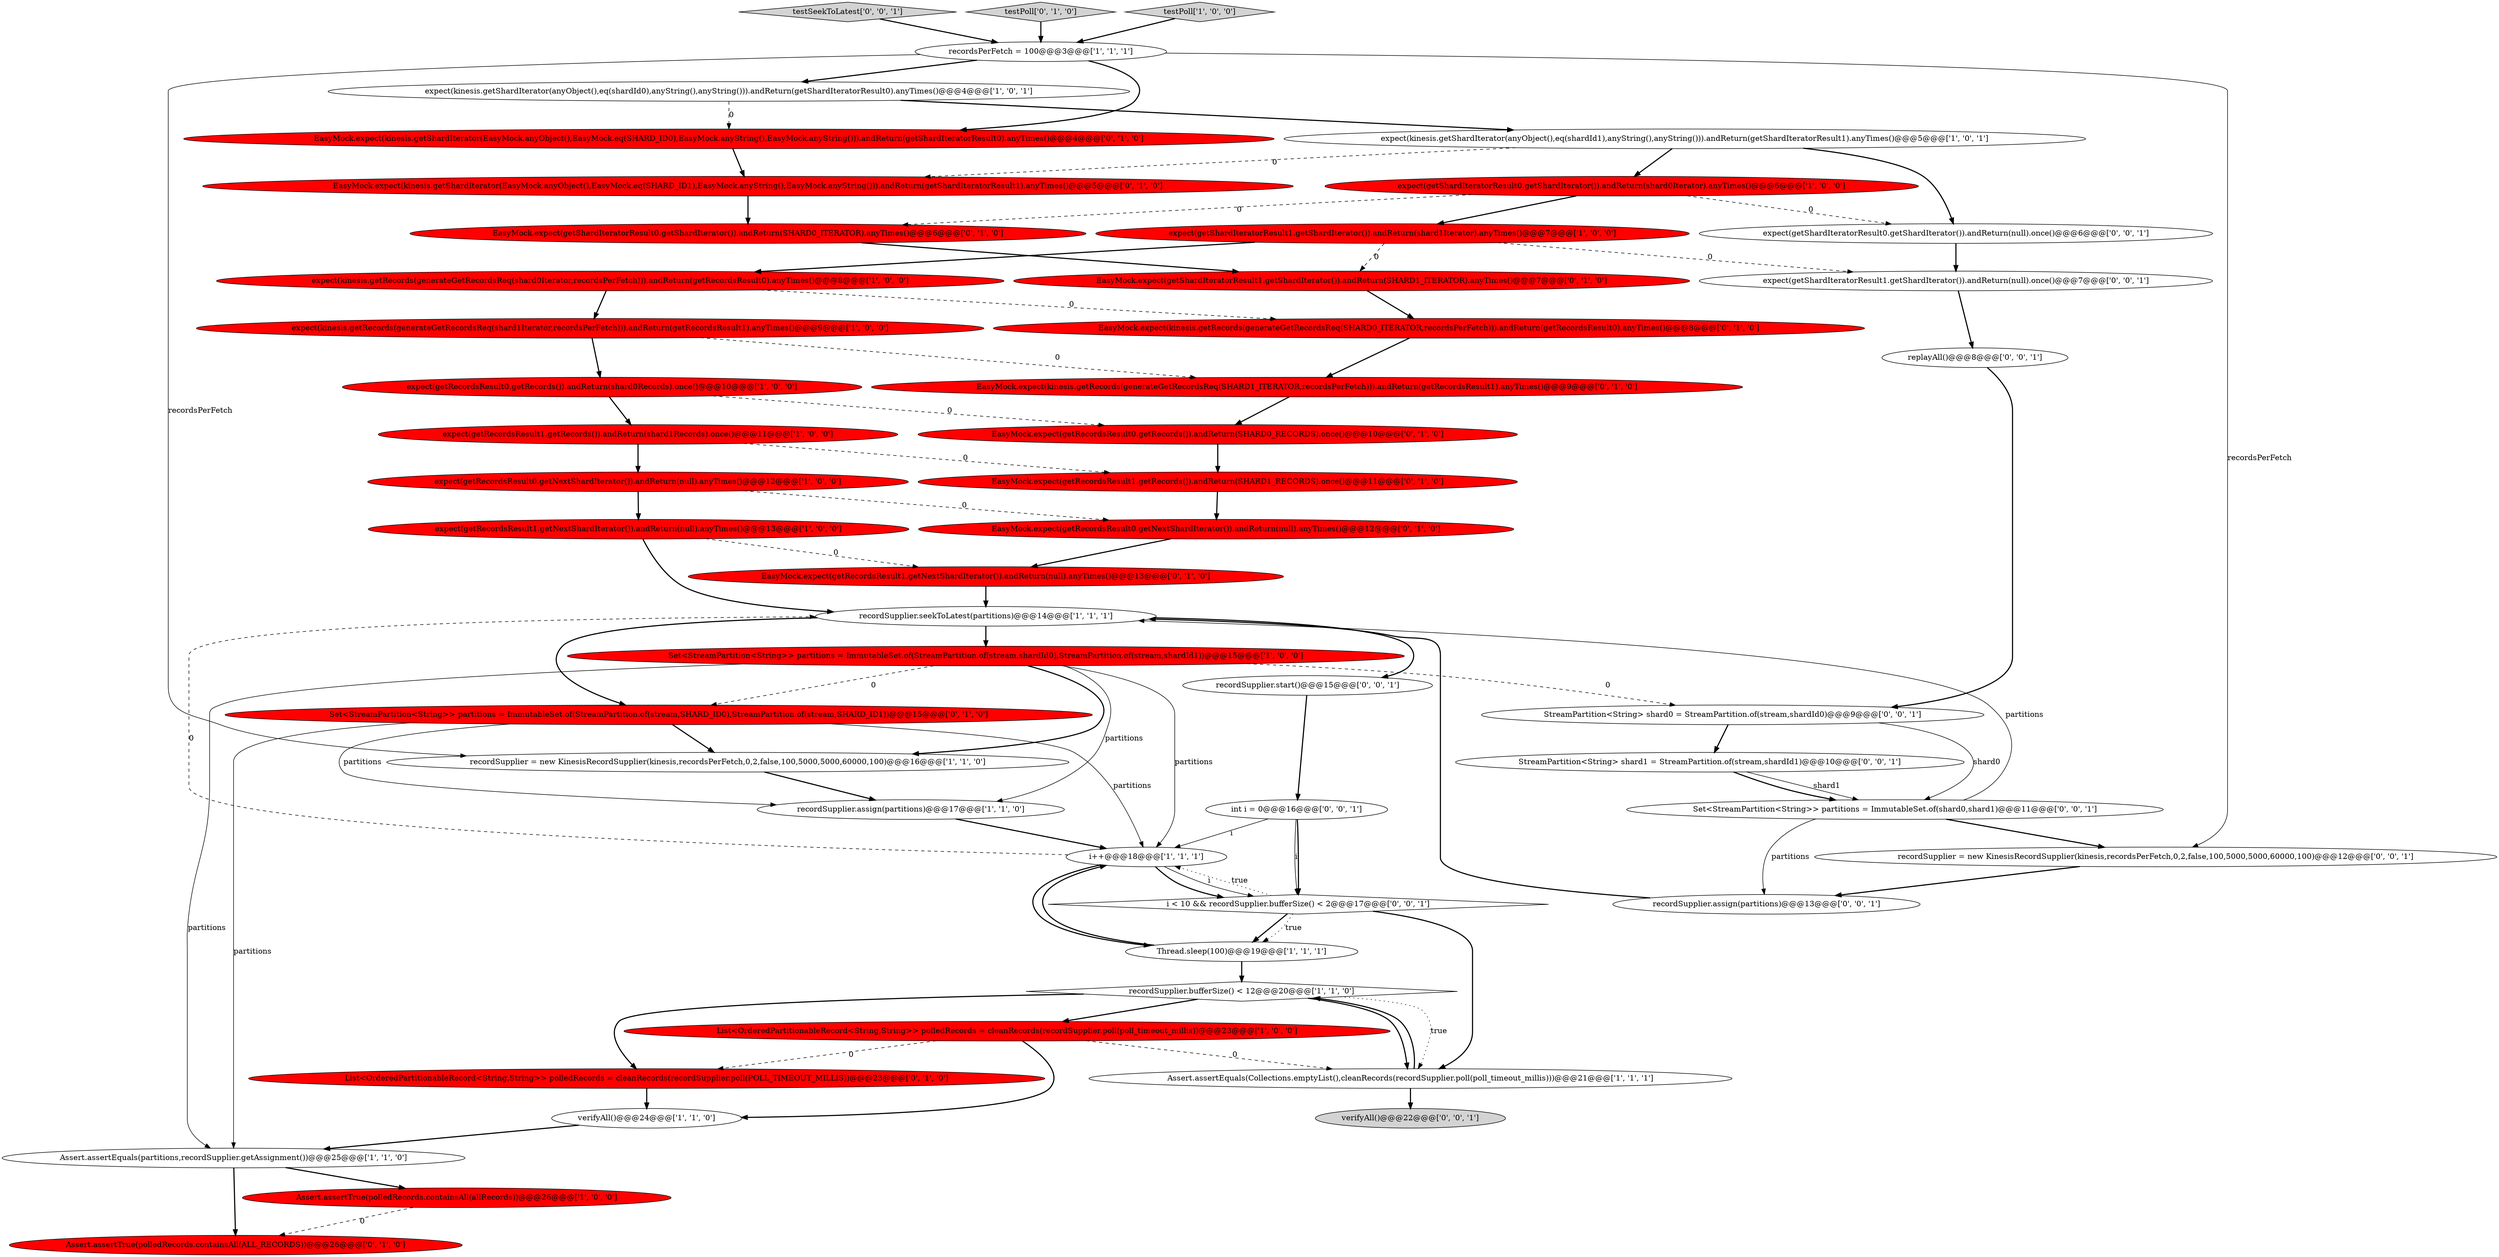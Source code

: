 digraph {
29 [style = filled, label = "EasyMock.expect(getShardIteratorResult0.getShardIterator()).andReturn(SHARD0_ITERATOR).anyTimes()@@@6@@@['0', '1', '0']", fillcolor = red, shape = ellipse image = "AAA1AAABBB2BBB"];
25 [style = filled, label = "EasyMock.expect(kinesis.getShardIterator(EasyMock.anyObject(),EasyMock.eq(SHARD_ID0),EasyMock.anyString(),EasyMock.anyString())).andReturn(getShardIteratorResult0).anyTimes()@@@4@@@['0', '1', '0']", fillcolor = red, shape = ellipse image = "AAA1AAABBB2BBB"];
39 [style = filled, label = "verifyAll()@@@22@@@['0', '0', '1']", fillcolor = lightgray, shape = ellipse image = "AAA0AAABBB3BBB"];
50 [style = filled, label = "StreamPartition<String> shard1 = StreamPartition.of(stream,shardId1)@@@10@@@['0', '0', '1']", fillcolor = white, shape = ellipse image = "AAA0AAABBB3BBB"];
3 [style = filled, label = "expect(kinesis.getShardIterator(anyObject(),eq(shardId0),anyString(),anyString())).andReturn(getShardIteratorResult0).anyTimes()@@@4@@@['1', '0', '1']", fillcolor = white, shape = ellipse image = "AAA0AAABBB1BBB"];
37 [style = filled, label = "EasyMock.expect(getShardIteratorResult1.getShardIterator()).andReturn(SHARD1_ITERATOR).anyTimes()@@@7@@@['0', '1', '0']", fillcolor = red, shape = ellipse image = "AAA1AAABBB2BBB"];
41 [style = filled, label = "recordSupplier = new KinesisRecordSupplier(kinesis,recordsPerFetch,0,2,false,100,5000,5000,60000,100)@@@12@@@['0', '0', '1']", fillcolor = white, shape = ellipse image = "AAA0AAABBB3BBB"];
16 [style = filled, label = "expect(kinesis.getRecords(generateGetRecordsReq(shard0Iterator,recordsPerFetch))).andReturn(getRecordsResult0).anyTimes()@@@8@@@['1', '0', '0']", fillcolor = red, shape = ellipse image = "AAA1AAABBB1BBB"];
5 [style = filled, label = "expect(getRecordsResult1.getNextShardIterator()).andReturn(null).anyTimes()@@@13@@@['1', '0', '0']", fillcolor = red, shape = ellipse image = "AAA1AAABBB1BBB"];
44 [style = filled, label = "int i = 0@@@16@@@['0', '0', '1']", fillcolor = white, shape = ellipse image = "AAA0AAABBB3BBB"];
8 [style = filled, label = "i++@@@18@@@['1', '1', '1']", fillcolor = white, shape = ellipse image = "AAA0AAABBB1BBB"];
47 [style = filled, label = "recordSupplier.assign(partitions)@@@13@@@['0', '0', '1']", fillcolor = white, shape = ellipse image = "AAA0AAABBB3BBB"];
2 [style = filled, label = "Set<StreamPartition<String>> partitions = ImmutableSet.of(StreamPartition.of(stream,shardId0),StreamPartition.of(stream,shardId1))@@@15@@@['1', '0', '0']", fillcolor = red, shape = ellipse image = "AAA1AAABBB1BBB"];
22 [style = filled, label = "recordsPerFetch = 100@@@3@@@['1', '1', '1']", fillcolor = white, shape = ellipse image = "AAA0AAABBB1BBB"];
27 [style = filled, label = "Assert.assertTrue(polledRecords.containsAll(ALL_RECORDS))@@@26@@@['0', '1', '0']", fillcolor = red, shape = ellipse image = "AAA1AAABBB2BBB"];
12 [style = filled, label = "expect(kinesis.getRecords(generateGetRecordsReq(shard1Iterator,recordsPerFetch))).andReturn(getRecordsResult1).anyTimes()@@@9@@@['1', '0', '0']", fillcolor = red, shape = ellipse image = "AAA1AAABBB1BBB"];
26 [style = filled, label = "EasyMock.expect(kinesis.getRecords(generateGetRecordsReq(SHARD0_ITERATOR,recordsPerFetch))).andReturn(getRecordsResult0).anyTimes()@@@8@@@['0', '1', '0']", fillcolor = red, shape = ellipse image = "AAA1AAABBB2BBB"];
13 [style = filled, label = "expect(kinesis.getShardIterator(anyObject(),eq(shardId1),anyString(),anyString())).andReturn(getShardIteratorResult1).anyTimes()@@@5@@@['1', '0', '1']", fillcolor = white, shape = ellipse image = "AAA0AAABBB1BBB"];
4 [style = filled, label = "expect(getRecordsResult0.getRecords()).andReturn(shard0Records).once()@@@10@@@['1', '0', '0']", fillcolor = red, shape = ellipse image = "AAA1AAABBB1BBB"];
45 [style = filled, label = "Set<StreamPartition<String>> partitions = ImmutableSet.of(shard0,shard1)@@@11@@@['0', '0', '1']", fillcolor = white, shape = ellipse image = "AAA0AAABBB3BBB"];
36 [style = filled, label = "List<OrderedPartitionableRecord<String,String>> polledRecords = cleanRecords(recordSupplier.poll(POLL_TIMEOUT_MILLIS))@@@23@@@['0', '1', '0']", fillcolor = red, shape = ellipse image = "AAA1AAABBB2BBB"];
18 [style = filled, label = "recordSupplier = new KinesisRecordSupplier(kinesis,recordsPerFetch,0,2,false,100,5000,5000,60000,100)@@@16@@@['1', '1', '0']", fillcolor = white, shape = ellipse image = "AAA0AAABBB1BBB"];
34 [style = filled, label = "EasyMock.expect(getRecordsResult0.getNextShardIterator()).andReturn(null).anyTimes()@@@12@@@['0', '1', '0']", fillcolor = red, shape = ellipse image = "AAA1AAABBB2BBB"];
31 [style = filled, label = "EasyMock.expect(kinesis.getShardIterator(EasyMock.anyObject(),EasyMock.eq(SHARD_ID1),EasyMock.anyString(),EasyMock.anyString())).andReturn(getShardIteratorResult1).anyTimes()@@@5@@@['0', '1', '0']", fillcolor = red, shape = ellipse image = "AAA1AAABBB2BBB"];
42 [style = filled, label = "expect(getShardIteratorResult1.getShardIterator()).andReturn(null).once()@@@7@@@['0', '0', '1']", fillcolor = white, shape = ellipse image = "AAA0AAABBB3BBB"];
14 [style = filled, label = "verifyAll()@@@24@@@['1', '1', '0']", fillcolor = white, shape = ellipse image = "AAA0AAABBB1BBB"];
35 [style = filled, label = "EasyMock.expect(getRecordsResult1.getNextShardIterator()).andReturn(null).anyTimes()@@@13@@@['0', '1', '0']", fillcolor = red, shape = ellipse image = "AAA1AAABBB2BBB"];
24 [style = filled, label = "EasyMock.expect(kinesis.getRecords(generateGetRecordsReq(SHARD1_ITERATOR,recordsPerFetch))).andReturn(getRecordsResult1).anyTimes()@@@9@@@['0', '1', '0']", fillcolor = red, shape = ellipse image = "AAA1AAABBB2BBB"];
32 [style = filled, label = "Set<StreamPartition<String>> partitions = ImmutableSet.of(StreamPartition.of(stream,SHARD_ID0),StreamPartition.of(stream,SHARD_ID1))@@@15@@@['0', '1', '0']", fillcolor = red, shape = ellipse image = "AAA1AAABBB2BBB"];
43 [style = filled, label = "recordSupplier.start()@@@15@@@['0', '0', '1']", fillcolor = white, shape = ellipse image = "AAA0AAABBB3BBB"];
9 [style = filled, label = "Assert.assertEquals(partitions,recordSupplier.getAssignment())@@@25@@@['1', '1', '0']", fillcolor = white, shape = ellipse image = "AAA0AAABBB1BBB"];
46 [style = filled, label = "expect(getShardIteratorResult0.getShardIterator()).andReturn(null).once()@@@6@@@['0', '0', '1']", fillcolor = white, shape = ellipse image = "AAA0AAABBB3BBB"];
48 [style = filled, label = "testSeekToLatest['0', '0', '1']", fillcolor = lightgray, shape = diamond image = "AAA0AAABBB3BBB"];
20 [style = filled, label = "expect(getShardIteratorResult0.getShardIterator()).andReturn(shard0Iterator).anyTimes()@@@6@@@['1', '0', '0']", fillcolor = red, shape = ellipse image = "AAA1AAABBB1BBB"];
30 [style = filled, label = "testPoll['0', '1', '0']", fillcolor = lightgray, shape = diamond image = "AAA0AAABBB2BBB"];
1 [style = filled, label = "recordSupplier.bufferSize() < 12@@@20@@@['1', '1', '0']", fillcolor = white, shape = diamond image = "AAA0AAABBB1BBB"];
17 [style = filled, label = "expect(getRecordsResult1.getRecords()).andReturn(shard1Records).once()@@@11@@@['1', '0', '0']", fillcolor = red, shape = ellipse image = "AAA1AAABBB1BBB"];
6 [style = filled, label = "expect(getShardIteratorResult1.getShardIterator()).andReturn(shard1Iterator).anyTimes()@@@7@@@['1', '0', '0']", fillcolor = red, shape = ellipse image = "AAA1AAABBB1BBB"];
40 [style = filled, label = "StreamPartition<String> shard0 = StreamPartition.of(stream,shardId0)@@@9@@@['0', '0', '1']", fillcolor = white, shape = ellipse image = "AAA0AAABBB3BBB"];
10 [style = filled, label = "expect(getRecordsResult0.getNextShardIterator()).andReturn(null).anyTimes()@@@12@@@['1', '0', '0']", fillcolor = red, shape = ellipse image = "AAA1AAABBB1BBB"];
19 [style = filled, label = "Assert.assertTrue(polledRecords.containsAll(allRecords))@@@26@@@['1', '0', '0']", fillcolor = red, shape = ellipse image = "AAA1AAABBB1BBB"];
38 [style = filled, label = "i < 10 && recordSupplier.bufferSize() < 2@@@17@@@['0', '0', '1']", fillcolor = white, shape = diamond image = "AAA0AAABBB3BBB"];
0 [style = filled, label = "Assert.assertEquals(Collections.emptyList(),cleanRecords(recordSupplier.poll(poll_timeout_millis)))@@@21@@@['1', '1', '1']", fillcolor = white, shape = ellipse image = "AAA0AAABBB1BBB"];
7 [style = filled, label = "recordSupplier.assign(partitions)@@@17@@@['1', '1', '0']", fillcolor = white, shape = ellipse image = "AAA0AAABBB1BBB"];
11 [style = filled, label = "Thread.sleep(100)@@@19@@@['1', '1', '1']", fillcolor = white, shape = ellipse image = "AAA0AAABBB1BBB"];
15 [style = filled, label = "recordSupplier.seekToLatest(partitions)@@@14@@@['1', '1', '1']", fillcolor = white, shape = ellipse image = "AAA0AAABBB1BBB"];
21 [style = filled, label = "List<OrderedPartitionableRecord<String,String>> polledRecords = cleanRecords(recordSupplier.poll(poll_timeout_millis))@@@23@@@['1', '0', '0']", fillcolor = red, shape = ellipse image = "AAA1AAABBB1BBB"];
23 [style = filled, label = "testPoll['1', '0', '0']", fillcolor = lightgray, shape = diamond image = "AAA0AAABBB1BBB"];
28 [style = filled, label = "EasyMock.expect(getRecordsResult0.getRecords()).andReturn(SHARD0_RECORDS).once()@@@10@@@['0', '1', '0']", fillcolor = red, shape = ellipse image = "AAA1AAABBB2BBB"];
49 [style = filled, label = "replayAll()@@@8@@@['0', '0', '1']", fillcolor = white, shape = ellipse image = "AAA0AAABBB3BBB"];
33 [style = filled, label = "EasyMock.expect(getRecordsResult1.getRecords()).andReturn(SHARD1_RECORDS).once()@@@11@@@['0', '1', '0']", fillcolor = red, shape = ellipse image = "AAA1AAABBB2BBB"];
21->0 [style = dashed, label="0"];
19->27 [style = dashed, label="0"];
50->45 [style = solid, label="shard1"];
10->34 [style = dashed, label="0"];
2->32 [style = dashed, label="0"];
5->15 [style = bold, label=""];
7->8 [style = bold, label=""];
22->18 [style = solid, label="recordsPerFetch"];
2->9 [style = solid, label="partitions"];
45->15 [style = solid, label="partitions"];
25->31 [style = bold, label=""];
16->26 [style = dashed, label="0"];
20->46 [style = dashed, label="0"];
23->22 [style = bold, label=""];
5->35 [style = dashed, label="0"];
1->21 [style = bold, label=""];
38->8 [style = dotted, label="true"];
12->24 [style = dashed, label="0"];
50->45 [style = bold, label=""];
13->46 [style = bold, label=""];
14->9 [style = bold, label=""];
1->0 [style = dotted, label="true"];
32->18 [style = bold, label=""];
49->40 [style = bold, label=""];
8->11 [style = bold, label=""];
43->44 [style = bold, label=""];
45->47 [style = solid, label="partitions"];
45->41 [style = bold, label=""];
24->28 [style = bold, label=""];
22->25 [style = bold, label=""];
46->42 [style = bold, label=""];
40->50 [style = bold, label=""];
37->26 [style = bold, label=""];
38->11 [style = bold, label=""];
2->18 [style = bold, label=""];
31->29 [style = bold, label=""];
44->38 [style = solid, label="i"];
6->42 [style = dashed, label="0"];
1->0 [style = bold, label=""];
6->37 [style = dashed, label="0"];
26->24 [style = bold, label=""];
36->14 [style = bold, label=""];
21->36 [style = dashed, label="0"];
8->38 [style = bold, label=""];
44->38 [style = bold, label=""];
20->29 [style = dashed, label="0"];
32->9 [style = solid, label="partitions"];
22->41 [style = solid, label="recordsPerFetch"];
13->31 [style = dashed, label="0"];
38->0 [style = bold, label=""];
40->45 [style = solid, label="shard0"];
11->8 [style = bold, label=""];
34->35 [style = bold, label=""];
44->8 [style = solid, label="i"];
8->38 [style = solid, label="i"];
18->7 [style = bold, label=""];
0->39 [style = bold, label=""];
17->10 [style = bold, label=""];
4->17 [style = bold, label=""];
35->15 [style = bold, label=""];
17->33 [style = dashed, label="0"];
29->37 [style = bold, label=""];
4->28 [style = dashed, label="0"];
9->27 [style = bold, label=""];
10->5 [style = bold, label=""];
0->1 [style = bold, label=""];
32->8 [style = solid, label="partitions"];
15->43 [style = bold, label=""];
9->19 [style = bold, label=""];
41->47 [style = bold, label=""];
32->7 [style = solid, label="partitions"];
21->14 [style = bold, label=""];
15->2 [style = bold, label=""];
30->22 [style = bold, label=""];
47->15 [style = bold, label=""];
11->1 [style = bold, label=""];
8->15 [style = dashed, label="0"];
48->22 [style = bold, label=""];
20->6 [style = bold, label=""];
1->36 [style = bold, label=""];
38->11 [style = dotted, label="true"];
22->3 [style = bold, label=""];
28->33 [style = bold, label=""];
12->4 [style = bold, label=""];
6->16 [style = bold, label=""];
2->7 [style = solid, label="partitions"];
3->13 [style = bold, label=""];
42->49 [style = bold, label=""];
2->40 [style = dashed, label="0"];
15->32 [style = bold, label=""];
33->34 [style = bold, label=""];
16->12 [style = bold, label=""];
2->8 [style = solid, label="partitions"];
13->20 [style = bold, label=""];
3->25 [style = dashed, label="0"];
}
